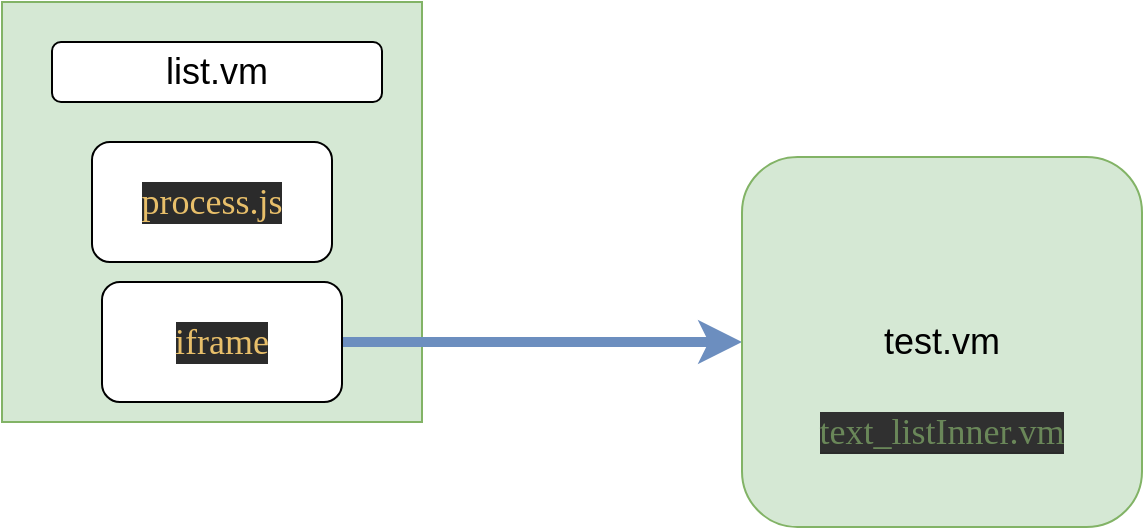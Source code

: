 <mxfile version="12.1.7" type="device" pages="1"><diagram id="ZnaUcrfxesoBb_w9W8iT" name="第 1 页"><mxGraphModel dx="1566" dy="886" grid="1" gridSize="10" guides="1" tooltips="1" connect="1" arrows="1" fold="1" page="1" pageScale="1" pageWidth="827" pageHeight="1169" math="0" shadow="0"><root><mxCell id="0"/><mxCell id="1" parent="0"/><mxCell id="jtXmIDIS_ngZy1xQ-UjL-1" value="&lt;font style=&quot;font-size: 18px&quot;&gt;&lt;br&gt;&lt;/font&gt;" style="whiteSpace=wrap;html=1;aspect=fixed;fillColor=#d5e8d4;strokeColor=#82b366;" vertex="1" parent="1"><mxGeometry x="80" y="120" width="210" height="210" as="geometry"/></mxCell><mxCell id="jtXmIDIS_ngZy1xQ-UjL-5" style="edgeStyle=orthogonalEdgeStyle;rounded=0;orthogonalLoop=1;jettySize=auto;html=1;exitX=1;exitY=0.5;exitDx=0;exitDy=0;strokeWidth=5;fillColor=#dae8fc;strokeColor=#6c8ebf;" edge="1" parent="1" source="jtXmIDIS_ngZy1xQ-UjL-3" target="jtXmIDIS_ngZy1xQ-UjL-4"><mxGeometry relative="1" as="geometry"/></mxCell><mxCell id="jtXmIDIS_ngZy1xQ-UjL-3" value="&lt;pre style=&quot;background-color: #2b2b2b ; color: #a9b7c6 ; font-family: &amp;#34;menlo&amp;#34; ; font-size: 13.5pt&quot;&gt;&lt;span style=&quot;color: #e8bf6a&quot;&gt;iframe&lt;/span&gt;&lt;/pre&gt;" style="rounded=1;whiteSpace=wrap;html=1;" vertex="1" parent="1"><mxGeometry x="130" y="260" width="120" height="60" as="geometry"/></mxCell><mxCell id="jtXmIDIS_ngZy1xQ-UjL-4" value="&lt;font style=&quot;font-size: 18px&quot;&gt;test.vm&lt;/font&gt;" style="rounded=1;whiteSpace=wrap;html=1;fillColor=#d5e8d4;strokeColor=#82b366;" vertex="1" parent="1"><mxGeometry x="450" y="197.5" width="200" height="185" as="geometry"/></mxCell><mxCell id="jtXmIDIS_ngZy1xQ-UjL-6" value="&lt;pre style=&quot;background-color: #2b2b2b ; color: #a9b7c6 ; font-family: &amp;#34;menlo&amp;#34; ; font-size: 13.5pt&quot;&gt;&lt;span style=&quot;color: #e8bf6a&quot;&gt;process.js&lt;/span&gt;&lt;/pre&gt;" style="rounded=1;whiteSpace=wrap;html=1;" vertex="1" parent="1"><mxGeometry x="125" y="190" width="120" height="60" as="geometry"/></mxCell><mxCell id="jtXmIDIS_ngZy1xQ-UjL-7" value="&lt;span style=&quot;font-size: 18px ; white-space: normal&quot;&gt;list.vm&lt;/span&gt;" style="rounded=1;whiteSpace=wrap;html=1;" vertex="1" parent="1"><mxGeometry x="105" y="140" width="165" height="30" as="geometry"/></mxCell><mxCell id="jtXmIDIS_ngZy1xQ-UjL-9" value="&lt;pre style=&quot;background-color: #2b2b2b ; color: #a9b7c6 ; font-family: &amp;#34;menlo&amp;#34; ; font-size: 13.5pt&quot;&gt;&lt;span style=&quot;color: #6a8759 ; background-color: #303030&quot;&gt;text_listInner.vm&lt;/span&gt;&lt;/pre&gt;" style="text;html=1;strokeColor=none;fillColor=none;align=center;verticalAlign=middle;whiteSpace=wrap;rounded=0;" vertex="1" parent="1"><mxGeometry x="520" y="320" width="60" height="30" as="geometry"/></mxCell></root></mxGraphModel></diagram></mxfile>